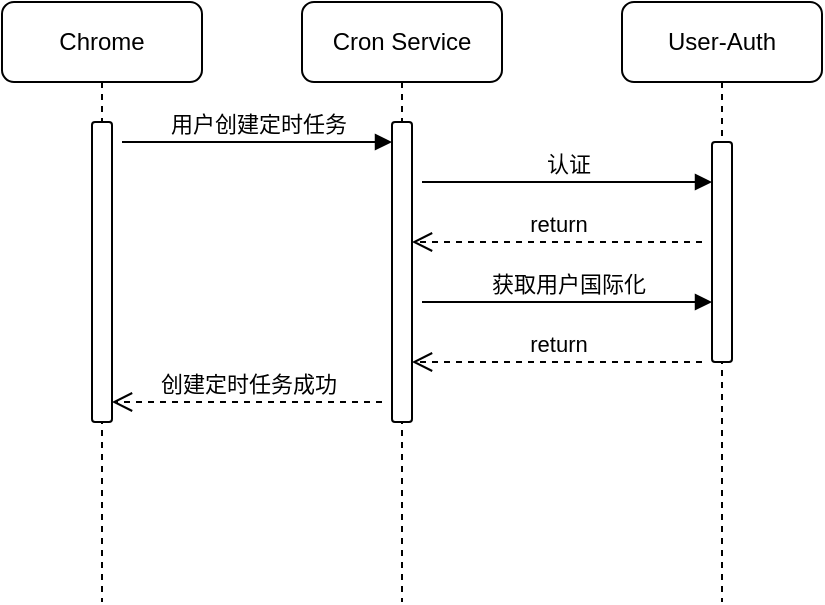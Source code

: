 <mxfile version="20.8.20" type="github">
  <diagram name="第 1 页" id="L4HkZzJiEf4s7kNNbCRp">
    <mxGraphModel dx="2074" dy="1163" grid="1" gridSize="10" guides="1" tooltips="1" connect="1" arrows="1" fold="1" page="1" pageScale="1" pageWidth="1500" pageHeight="1169" math="0" shadow="0">
      <root>
        <mxCell id="0" />
        <mxCell id="1" parent="0" />
        <mxCell id="ls_NI2Ut0OT0ntYOw88W-1" value="Chrome" style="shape=umlLifeline;perimeter=lifelinePerimeter;whiteSpace=wrap;html=1;container=0;dropTarget=0;collapsible=0;recursiveResize=0;outlineConnect=0;portConstraint=eastwest;newEdgeStyle={&quot;edgeStyle&quot;:&quot;elbowEdgeStyle&quot;,&quot;elbow&quot;:&quot;vertical&quot;,&quot;curved&quot;:0,&quot;rounded&quot;:0};rounded=1;" vertex="1" parent="1">
          <mxGeometry x="250" y="160" width="100" height="300" as="geometry" />
        </mxCell>
        <mxCell id="ls_NI2Ut0OT0ntYOw88W-4" value="" style="html=1;points=[];perimeter=orthogonalPerimeter;outlineConnect=0;targetShapes=umlLifeline;portConstraint=eastwest;newEdgeStyle={&quot;edgeStyle&quot;:&quot;elbowEdgeStyle&quot;,&quot;elbow&quot;:&quot;vertical&quot;,&quot;curved&quot;:0,&quot;rounded&quot;:0};rounded=1;" vertex="1" parent="ls_NI2Ut0OT0ntYOw88W-1">
          <mxGeometry x="45" y="60" width="10" height="150" as="geometry" />
        </mxCell>
        <mxCell id="ls_NI2Ut0OT0ntYOw88W-2" value="Cron Service" style="shape=umlLifeline;perimeter=lifelinePerimeter;whiteSpace=wrap;html=1;container=0;dropTarget=0;collapsible=0;recursiveResize=0;outlineConnect=0;portConstraint=eastwest;newEdgeStyle={&quot;edgeStyle&quot;:&quot;elbowEdgeStyle&quot;,&quot;elbow&quot;:&quot;vertical&quot;,&quot;curved&quot;:0,&quot;rounded&quot;:0};rounded=1;" vertex="1" parent="1">
          <mxGeometry x="400" y="160" width="100" height="300" as="geometry" />
        </mxCell>
        <mxCell id="ls_NI2Ut0OT0ntYOw88W-5" value="" style="html=1;points=[];perimeter=orthogonalPerimeter;outlineConnect=0;targetShapes=umlLifeline;portConstraint=eastwest;newEdgeStyle={&quot;edgeStyle&quot;:&quot;elbowEdgeStyle&quot;,&quot;elbow&quot;:&quot;vertical&quot;,&quot;curved&quot;:0,&quot;rounded&quot;:0};rounded=1;" vertex="1" parent="ls_NI2Ut0OT0ntYOw88W-2">
          <mxGeometry x="45" y="60" width="10" height="150" as="geometry" />
        </mxCell>
        <mxCell id="ls_NI2Ut0OT0ntYOw88W-3" value="User-Auth" style="shape=umlLifeline;perimeter=lifelinePerimeter;whiteSpace=wrap;html=1;container=0;dropTarget=0;collapsible=0;recursiveResize=0;outlineConnect=0;portConstraint=eastwest;newEdgeStyle={&quot;edgeStyle&quot;:&quot;elbowEdgeStyle&quot;,&quot;elbow&quot;:&quot;vertical&quot;,&quot;curved&quot;:0,&quot;rounded&quot;:0};rounded=1;" vertex="1" parent="1">
          <mxGeometry x="560" y="160" width="100" height="300" as="geometry" />
        </mxCell>
        <mxCell id="ls_NI2Ut0OT0ntYOw88W-6" value="" style="html=1;points=[];perimeter=orthogonalPerimeter;outlineConnect=0;targetShapes=umlLifeline;portConstraint=eastwest;newEdgeStyle={&quot;edgeStyle&quot;:&quot;elbowEdgeStyle&quot;,&quot;elbow&quot;:&quot;vertical&quot;,&quot;curved&quot;:0,&quot;rounded&quot;:0};rounded=1;" vertex="1" parent="ls_NI2Ut0OT0ntYOw88W-3">
          <mxGeometry x="45" y="70" width="10" height="110" as="geometry" />
        </mxCell>
        <mxCell id="ls_NI2Ut0OT0ntYOw88W-7" value="用户创建定时任务" style="html=1;verticalAlign=bottom;endArrow=block;edgeStyle=elbowEdgeStyle;elbow=vertical;curved=0;rounded=0;" edge="1" parent="1" target="ls_NI2Ut0OT0ntYOw88W-5">
          <mxGeometry width="80" relative="1" as="geometry">
            <mxPoint x="310" y="230" as="sourcePoint" />
            <mxPoint x="390" y="230" as="targetPoint" />
          </mxGeometry>
        </mxCell>
        <mxCell id="ls_NI2Ut0OT0ntYOw88W-8" value="认证" style="html=1;verticalAlign=bottom;endArrow=block;edgeStyle=elbowEdgeStyle;elbow=vertical;curved=0;rounded=0;" edge="1" parent="1" target="ls_NI2Ut0OT0ntYOw88W-6">
          <mxGeometry width="80" relative="1" as="geometry">
            <mxPoint x="460" y="250" as="sourcePoint" />
            <mxPoint x="540" y="250" as="targetPoint" />
          </mxGeometry>
        </mxCell>
        <mxCell id="ls_NI2Ut0OT0ntYOw88W-9" value="return" style="html=1;verticalAlign=bottom;endArrow=open;dashed=1;endSize=8;edgeStyle=elbowEdgeStyle;elbow=vertical;curved=0;rounded=0;" edge="1" parent="1" target="ls_NI2Ut0OT0ntYOw88W-5">
          <mxGeometry relative="1" as="geometry">
            <mxPoint x="600" y="280" as="sourcePoint" />
            <mxPoint x="520" y="280" as="targetPoint" />
          </mxGeometry>
        </mxCell>
        <mxCell id="ls_NI2Ut0OT0ntYOw88W-10" value="获取用户国际化" style="html=1;verticalAlign=bottom;endArrow=block;edgeStyle=elbowEdgeStyle;elbow=vertical;curved=0;rounded=0;" edge="1" parent="1" target="ls_NI2Ut0OT0ntYOw88W-6">
          <mxGeometry width="80" relative="1" as="geometry">
            <mxPoint x="460" y="310" as="sourcePoint" />
            <mxPoint x="540" y="310" as="targetPoint" />
          </mxGeometry>
        </mxCell>
        <mxCell id="ls_NI2Ut0OT0ntYOw88W-11" value="return" style="html=1;verticalAlign=bottom;endArrow=open;dashed=1;endSize=8;edgeStyle=elbowEdgeStyle;elbow=vertical;curved=0;rounded=0;" edge="1" parent="1" target="ls_NI2Ut0OT0ntYOw88W-5">
          <mxGeometry relative="1" as="geometry">
            <mxPoint x="600" y="340" as="sourcePoint" />
            <mxPoint x="520" y="340" as="targetPoint" />
          </mxGeometry>
        </mxCell>
        <mxCell id="ls_NI2Ut0OT0ntYOw88W-12" value="创建定时任务成功" style="html=1;verticalAlign=bottom;endArrow=open;dashed=1;endSize=8;edgeStyle=elbowEdgeStyle;elbow=vertical;curved=0;rounded=0;" edge="1" parent="1" target="ls_NI2Ut0OT0ntYOw88W-4">
          <mxGeometry relative="1" as="geometry">
            <mxPoint x="440" y="360" as="sourcePoint" />
            <mxPoint x="360" y="360" as="targetPoint" />
          </mxGeometry>
        </mxCell>
      </root>
    </mxGraphModel>
  </diagram>
</mxfile>
